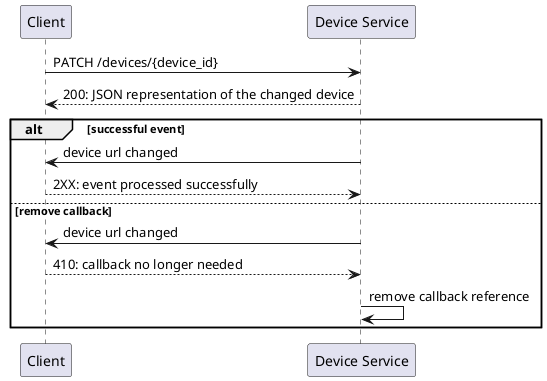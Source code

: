 @startuml PatchDevice
Client -> "Device Service": PATCH /devices/{device_id}
Client <-- "Device Service": 200: JSON representation of the changed device

alt successful event

    Client <- "Device Service": device url changed
    Client --> "Device Service": 2XX: event processed successfully

else remove callback

    Client <- "Device Service": device url changed
    Client --> "Device Service": 410: callback no longer needed
    "Device Service" -> "Device Service": remove callback reference

end
@enduml